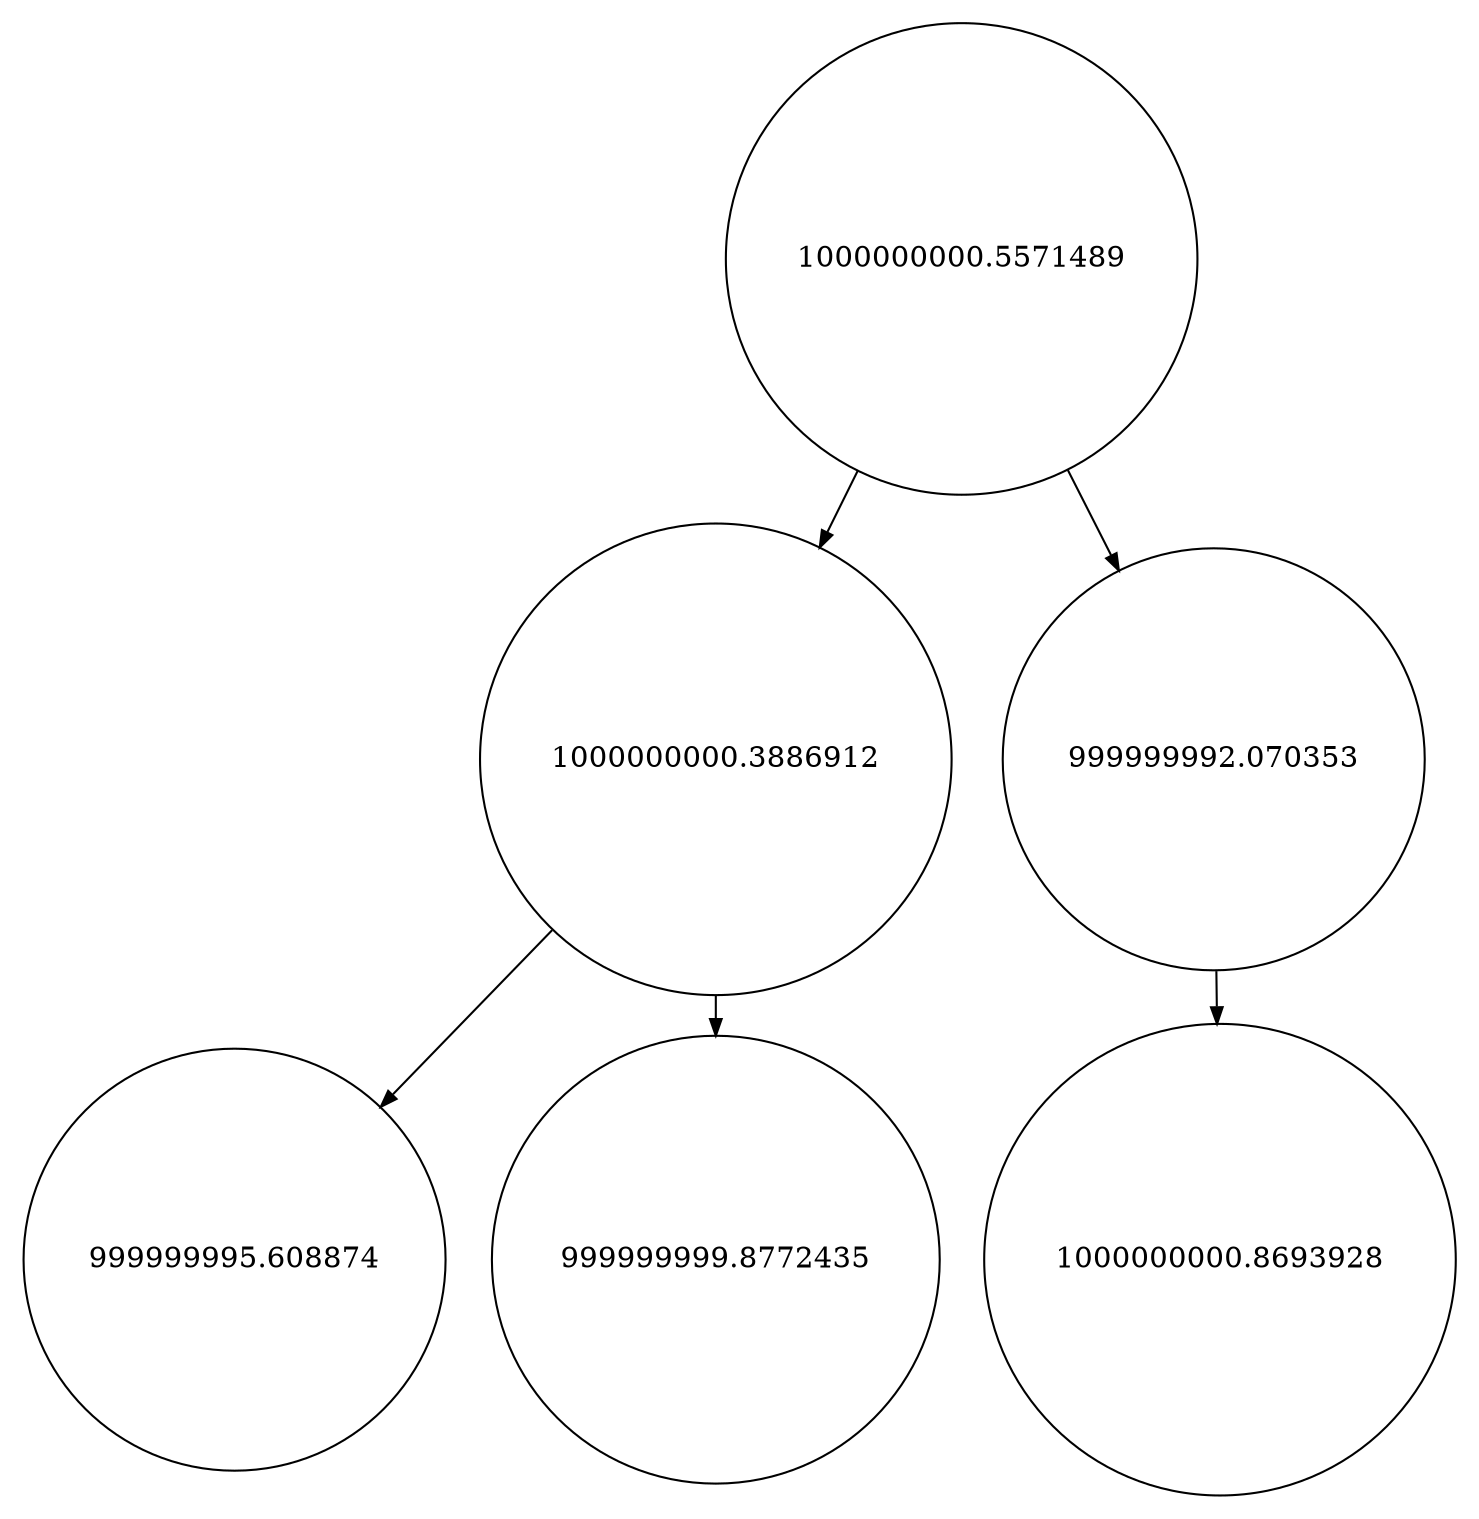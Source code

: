 
    digraph G {
    nodesep=0.3;
    ranksep=0.2;
    margin=0.1;
    node [shape=circle];
    edge [arrowsize=0.8];
    1 -> 2[side=left];
1 -> 3;
2 -> 4[side=left];
2 -> 5;
3 -> 6[side=left];
1[label="1000000000.5571489"]
2[label="1000000000.3886912"]
3[label="999999992.070353"]
4[label="999999995.608874"]
5[label="999999999.8772435"]
6[label="1000000000.8693928"]}